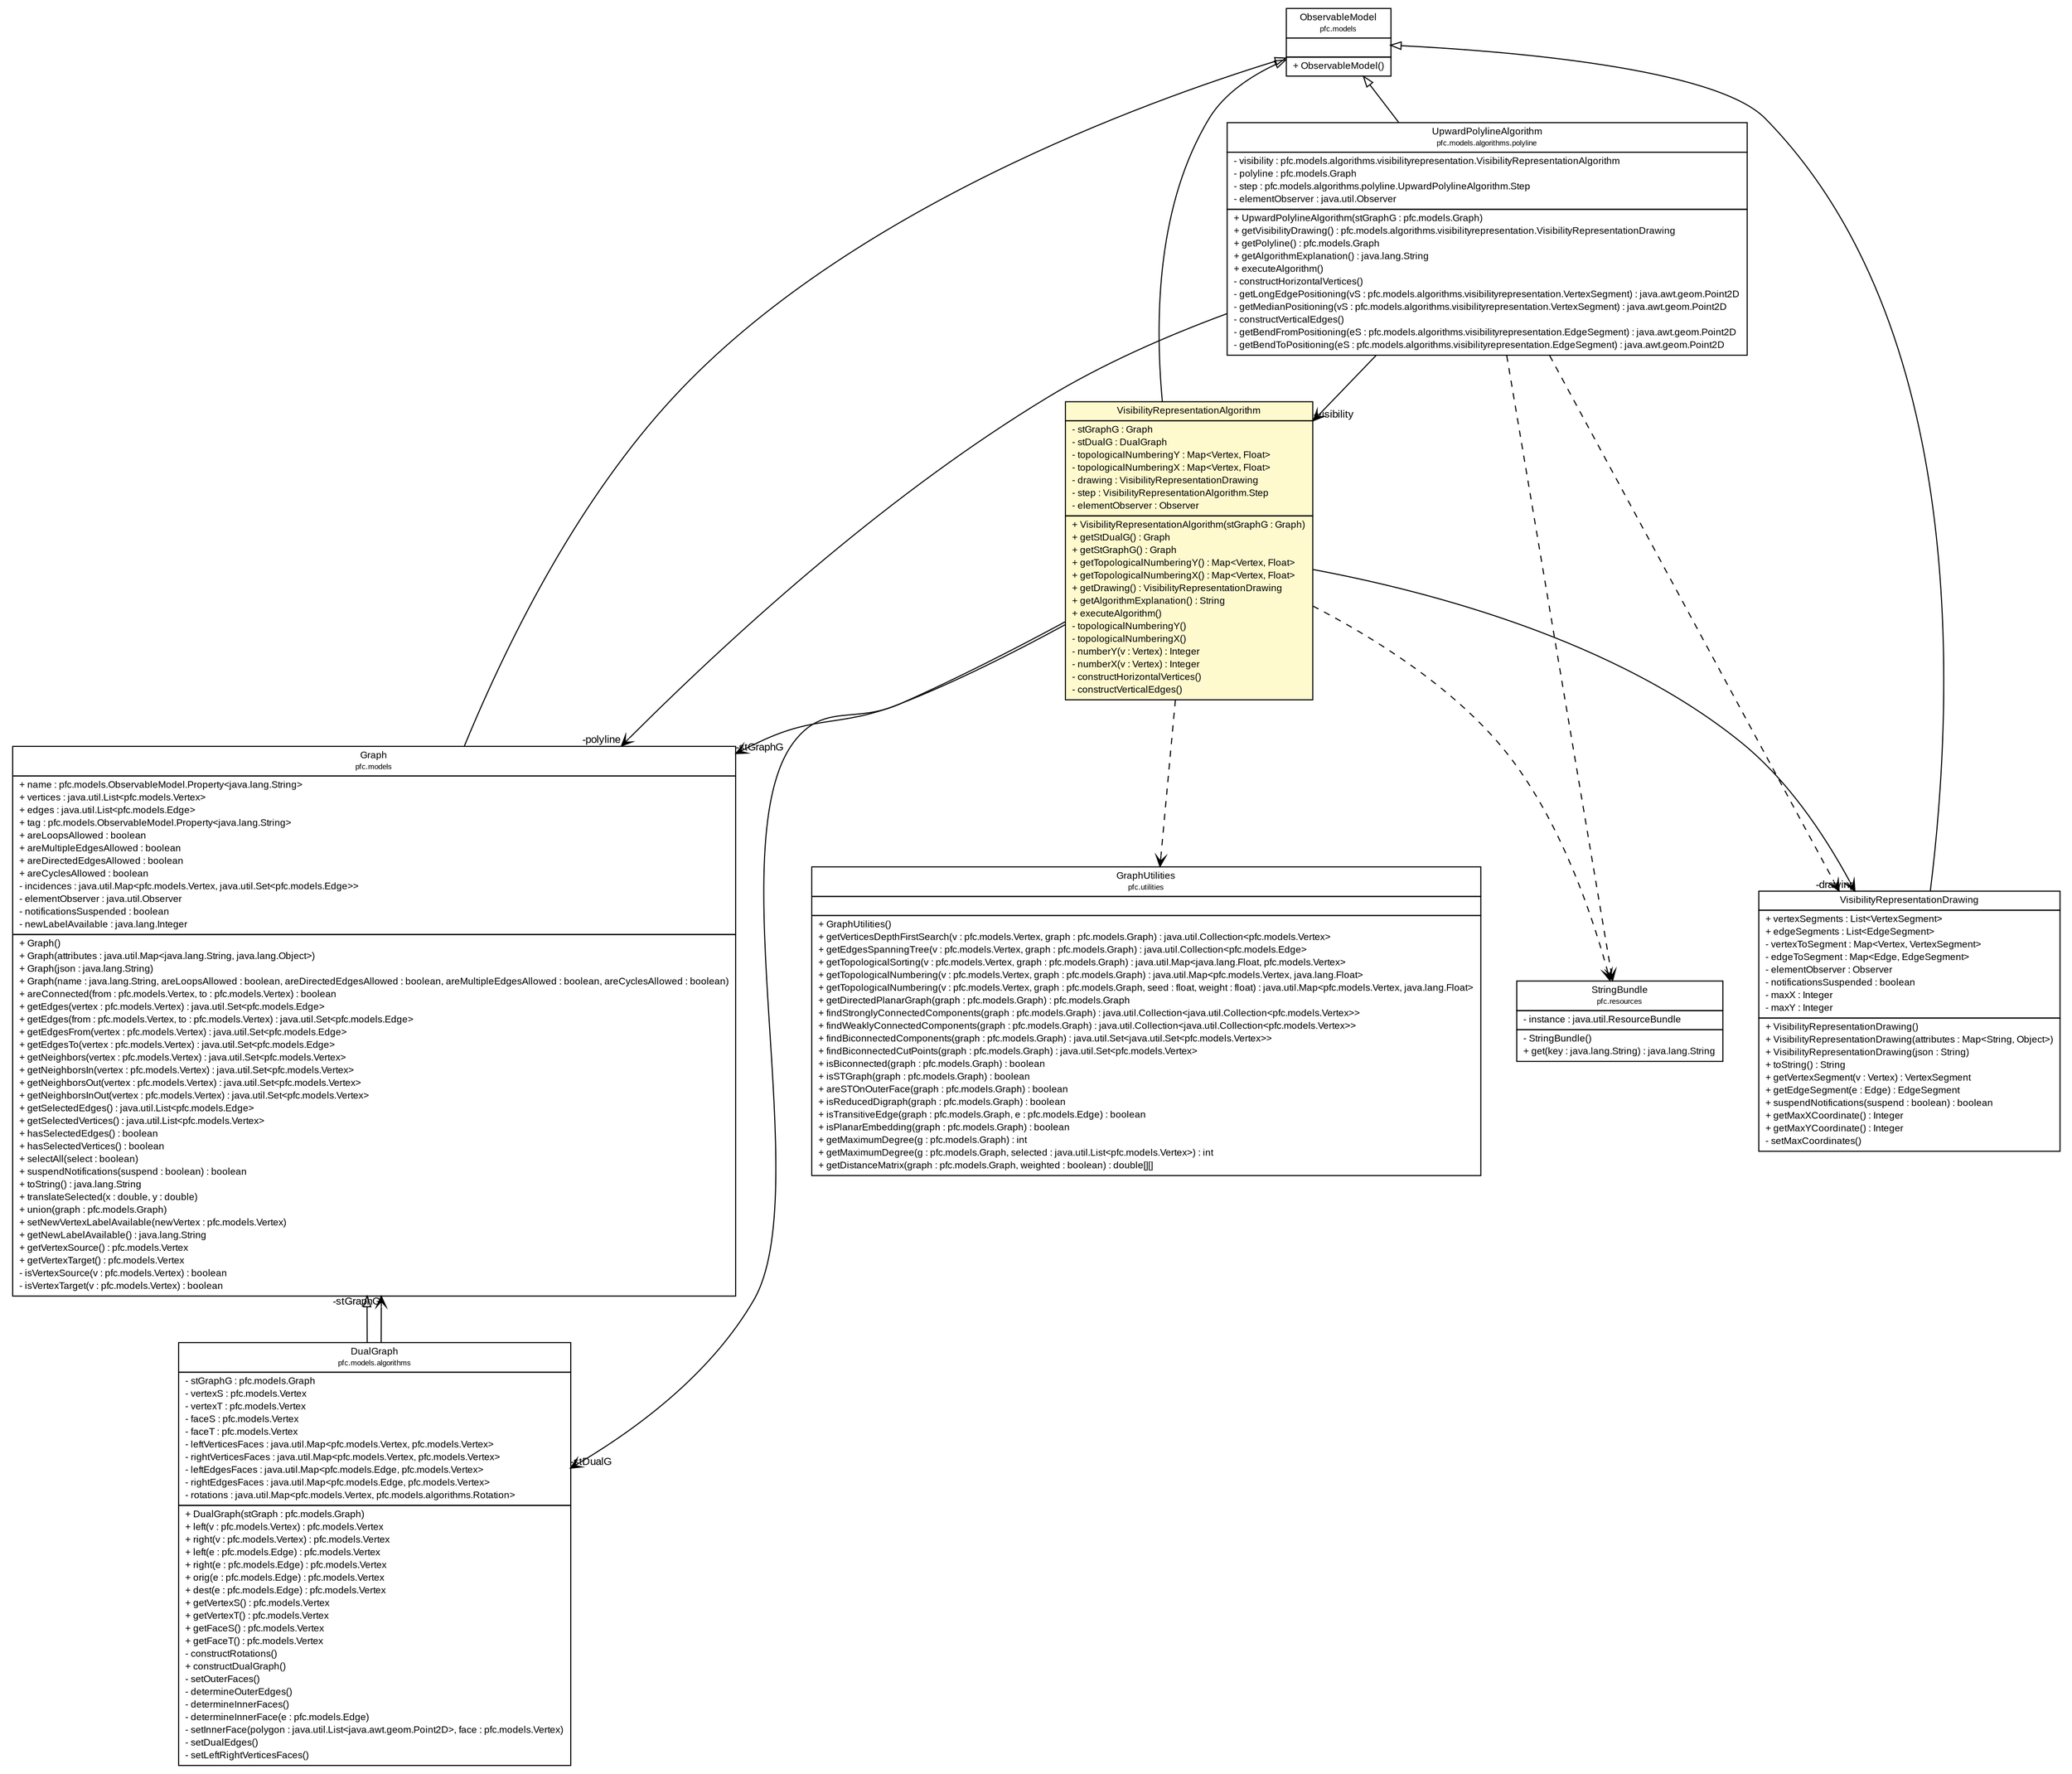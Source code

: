 #!/usr/local/bin/dot
#
# Class diagram 
# Generated by UMLGraph version R5_6 (http://www.umlgraph.org/)
#

digraph G {
	edge [fontname="arial",fontsize=10,labelfontname="arial",labelfontsize=10];
	node [fontname="arial",fontsize=10,shape=plaintext];
	nodesep=0.25;
	ranksep=0.5;
	// pfc.models.ObservableModel
	c17679 [label=<<table title="pfc.models.ObservableModel" border="0" cellborder="1" cellspacing="0" cellpadding="2" port="p" href="../../ObservableModel.html">
		<tr><td><table border="0" cellspacing="0" cellpadding="1">
<tr><td align="center" balign="center"> ObservableModel </td></tr>
<tr><td align="center" balign="center"><font point-size="7.0"> pfc.models </font></td></tr>
		</table></td></tr>
		<tr><td><table border="0" cellspacing="0" cellpadding="1">
<tr><td align="left" balign="left">  </td></tr>
		</table></td></tr>
		<tr><td><table border="0" cellspacing="0" cellpadding="1">
<tr><td align="left" balign="left"> + ObservableModel() </td></tr>
		</table></td></tr>
		</table>>, URL="../../ObservableModel.html", fontname="arial", fontcolor="black", fontsize=9.0];
	// pfc.models.Graph
	c17682 [label=<<table title="pfc.models.Graph" border="0" cellborder="1" cellspacing="0" cellpadding="2" port="p" href="../../Graph.html">
		<tr><td><table border="0" cellspacing="0" cellpadding="1">
<tr><td align="center" balign="center"> Graph </td></tr>
<tr><td align="center" balign="center"><font point-size="7.0"> pfc.models </font></td></tr>
		</table></td></tr>
		<tr><td><table border="0" cellspacing="0" cellpadding="1">
<tr><td align="left" balign="left"> + name : pfc.models.ObservableModel.Property&lt;java.lang.String&gt; </td></tr>
<tr><td align="left" balign="left"> + vertices : java.util.List&lt;pfc.models.Vertex&gt; </td></tr>
<tr><td align="left" balign="left"> + edges : java.util.List&lt;pfc.models.Edge&gt; </td></tr>
<tr><td align="left" balign="left"> + tag : pfc.models.ObservableModel.Property&lt;java.lang.String&gt; </td></tr>
<tr><td align="left" balign="left"> + areLoopsAllowed : boolean </td></tr>
<tr><td align="left" balign="left"> + areMultipleEdgesAllowed : boolean </td></tr>
<tr><td align="left" balign="left"> + areDirectedEdgesAllowed : boolean </td></tr>
<tr><td align="left" balign="left"> + areCyclesAllowed : boolean </td></tr>
<tr><td align="left" balign="left"> - incidences : java.util.Map&lt;pfc.models.Vertex, java.util.Set&lt;pfc.models.Edge&gt;&gt; </td></tr>
<tr><td align="left" balign="left"> - elementObserver : java.util.Observer </td></tr>
<tr><td align="left" balign="left"> - notificationsSuspended : boolean </td></tr>
<tr><td align="left" balign="left"> - newLabelAvailable : java.lang.Integer </td></tr>
		</table></td></tr>
		<tr><td><table border="0" cellspacing="0" cellpadding="1">
<tr><td align="left" balign="left"> + Graph() </td></tr>
<tr><td align="left" balign="left"> + Graph(attributes : java.util.Map&lt;java.lang.String, java.lang.Object&gt;) </td></tr>
<tr><td align="left" balign="left"> + Graph(json : java.lang.String) </td></tr>
<tr><td align="left" balign="left"> + Graph(name : java.lang.String, areLoopsAllowed : boolean, areDirectedEdgesAllowed : boolean, areMultipleEdgesAllowed : boolean, areCyclesAllowed : boolean) </td></tr>
<tr><td align="left" balign="left"> + areConnected(from : pfc.models.Vertex, to : pfc.models.Vertex) : boolean </td></tr>
<tr><td align="left" balign="left"> + getEdges(vertex : pfc.models.Vertex) : java.util.Set&lt;pfc.models.Edge&gt; </td></tr>
<tr><td align="left" balign="left"> + getEdges(from : pfc.models.Vertex, to : pfc.models.Vertex) : java.util.Set&lt;pfc.models.Edge&gt; </td></tr>
<tr><td align="left" balign="left"> + getEdgesFrom(vertex : pfc.models.Vertex) : java.util.Set&lt;pfc.models.Edge&gt; </td></tr>
<tr><td align="left" balign="left"> + getEdgesTo(vertex : pfc.models.Vertex) : java.util.Set&lt;pfc.models.Edge&gt; </td></tr>
<tr><td align="left" balign="left"> + getNeighbors(vertex : pfc.models.Vertex) : java.util.Set&lt;pfc.models.Vertex&gt; </td></tr>
<tr><td align="left" balign="left"> + getNeighborsIn(vertex : pfc.models.Vertex) : java.util.Set&lt;pfc.models.Vertex&gt; </td></tr>
<tr><td align="left" balign="left"> + getNeighborsOut(vertex : pfc.models.Vertex) : java.util.Set&lt;pfc.models.Vertex&gt; </td></tr>
<tr><td align="left" balign="left"> + getNeighborsInOut(vertex : pfc.models.Vertex) : java.util.Set&lt;pfc.models.Vertex&gt; </td></tr>
<tr><td align="left" balign="left"> + getSelectedEdges() : java.util.List&lt;pfc.models.Edge&gt; </td></tr>
<tr><td align="left" balign="left"> + getSelectedVertices() : java.util.List&lt;pfc.models.Vertex&gt; </td></tr>
<tr><td align="left" balign="left"> + hasSelectedEdges() : boolean </td></tr>
<tr><td align="left" balign="left"> + hasSelectedVertices() : boolean </td></tr>
<tr><td align="left" balign="left"> + selectAll(select : boolean) </td></tr>
<tr><td align="left" balign="left"> + suspendNotifications(suspend : boolean) : boolean </td></tr>
<tr><td align="left" balign="left"> + toString() : java.lang.String </td></tr>
<tr><td align="left" balign="left"> + translateSelected(x : double, y : double) </td></tr>
<tr><td align="left" balign="left"> + union(graph : pfc.models.Graph) </td></tr>
<tr><td align="left" balign="left"> + setNewVertexLabelAvailable(newVertex : pfc.models.Vertex) </td></tr>
<tr><td align="left" balign="left"> + getNewLabelAvailable() : java.lang.String </td></tr>
<tr><td align="left" balign="left"> + getVertexSource() : pfc.models.Vertex </td></tr>
<tr><td align="left" balign="left"> + getVertexTarget() : pfc.models.Vertex </td></tr>
<tr><td align="left" balign="left"> - isVertexSource(v : pfc.models.Vertex) : boolean </td></tr>
<tr><td align="left" balign="left"> - isVertexTarget(v : pfc.models.Vertex) : boolean </td></tr>
		</table></td></tr>
		</table>>, URL="../../Graph.html", fontname="arial", fontcolor="black", fontsize=9.0];
	// pfc.models.algorithms.DualGraph
	c17688 [label=<<table title="pfc.models.algorithms.DualGraph" border="0" cellborder="1" cellspacing="0" cellpadding="2" port="p" href="../DualGraph.html">
		<tr><td><table border="0" cellspacing="0" cellpadding="1">
<tr><td align="center" balign="center"> DualGraph </td></tr>
<tr><td align="center" balign="center"><font point-size="7.0"> pfc.models.algorithms </font></td></tr>
		</table></td></tr>
		<tr><td><table border="0" cellspacing="0" cellpadding="1">
<tr><td align="left" balign="left"> - stGraphG : pfc.models.Graph </td></tr>
<tr><td align="left" balign="left"> - vertexS : pfc.models.Vertex </td></tr>
<tr><td align="left" balign="left"> - vertexT : pfc.models.Vertex </td></tr>
<tr><td align="left" balign="left"> - faceS : pfc.models.Vertex </td></tr>
<tr><td align="left" balign="left"> - faceT : pfc.models.Vertex </td></tr>
<tr><td align="left" balign="left"> - leftVerticesFaces : java.util.Map&lt;pfc.models.Vertex, pfc.models.Vertex&gt; </td></tr>
<tr><td align="left" balign="left"> - rightVerticesFaces : java.util.Map&lt;pfc.models.Vertex, pfc.models.Vertex&gt; </td></tr>
<tr><td align="left" balign="left"> - leftEdgesFaces : java.util.Map&lt;pfc.models.Edge, pfc.models.Vertex&gt; </td></tr>
<tr><td align="left" balign="left"> - rightEdgesFaces : java.util.Map&lt;pfc.models.Edge, pfc.models.Vertex&gt; </td></tr>
<tr><td align="left" balign="left"> - rotations : java.util.Map&lt;pfc.models.Vertex, pfc.models.algorithms.Rotation&gt; </td></tr>
		</table></td></tr>
		<tr><td><table border="0" cellspacing="0" cellpadding="1">
<tr><td align="left" balign="left"> + DualGraph(stGraph : pfc.models.Graph) </td></tr>
<tr><td align="left" balign="left"> + left(v : pfc.models.Vertex) : pfc.models.Vertex </td></tr>
<tr><td align="left" balign="left"> + right(v : pfc.models.Vertex) : pfc.models.Vertex </td></tr>
<tr><td align="left" balign="left"> + left(e : pfc.models.Edge) : pfc.models.Vertex </td></tr>
<tr><td align="left" balign="left"> + right(e : pfc.models.Edge) : pfc.models.Vertex </td></tr>
<tr><td align="left" balign="left"> + orig(e : pfc.models.Edge) : pfc.models.Vertex </td></tr>
<tr><td align="left" balign="left"> + dest(e : pfc.models.Edge) : pfc.models.Vertex </td></tr>
<tr><td align="left" balign="left"> + getVertexS() : pfc.models.Vertex </td></tr>
<tr><td align="left" balign="left"> + getVertexT() : pfc.models.Vertex </td></tr>
<tr><td align="left" balign="left"> + getFaceS() : pfc.models.Vertex </td></tr>
<tr><td align="left" balign="left"> + getFaceT() : pfc.models.Vertex </td></tr>
<tr><td align="left" balign="left"> - constructRotations() </td></tr>
<tr><td align="left" balign="left"> + constructDualGraph() </td></tr>
<tr><td align="left" balign="left"> - setOuterFaces() </td></tr>
<tr><td align="left" balign="left"> - determineOuterEdges() </td></tr>
<tr><td align="left" balign="left"> - determineInnerFaces() </td></tr>
<tr><td align="left" balign="left"> - determineInnerFace(e : pfc.models.Edge) </td></tr>
<tr><td align="left" balign="left"> - setInnerFace(polygon : java.util.List&lt;java.awt.geom.Point2D&gt;, face : pfc.models.Vertex) </td></tr>
<tr><td align="left" balign="left"> - setDualEdges() </td></tr>
<tr><td align="left" balign="left"> - setLeftRightVerticesFaces() </td></tr>
		</table></td></tr>
		</table>>, URL="../DualGraph.html", fontname="arial", fontcolor="black", fontsize=9.0];
	// pfc.models.algorithms.polyline.UpwardPolylineAlgorithm
	c17698 [label=<<table title="pfc.models.algorithms.polyline.UpwardPolylineAlgorithm" border="0" cellborder="1" cellspacing="0" cellpadding="2" port="p" href="../polyline/UpwardPolylineAlgorithm.html">
		<tr><td><table border="0" cellspacing="0" cellpadding="1">
<tr><td align="center" balign="center"> UpwardPolylineAlgorithm </td></tr>
<tr><td align="center" balign="center"><font point-size="7.0"> pfc.models.algorithms.polyline </font></td></tr>
		</table></td></tr>
		<tr><td><table border="0" cellspacing="0" cellpadding="1">
<tr><td align="left" balign="left"> - visibility : pfc.models.algorithms.visibilityrepresentation.VisibilityRepresentationAlgorithm </td></tr>
<tr><td align="left" balign="left"> - polyline : pfc.models.Graph </td></tr>
<tr><td align="left" balign="left"> - step : pfc.models.algorithms.polyline.UpwardPolylineAlgorithm.Step </td></tr>
<tr><td align="left" balign="left"> - elementObserver : java.util.Observer </td></tr>
		</table></td></tr>
		<tr><td><table border="0" cellspacing="0" cellpadding="1">
<tr><td align="left" balign="left"> + UpwardPolylineAlgorithm(stGraphG : pfc.models.Graph) </td></tr>
<tr><td align="left" balign="left"> + getVisibilityDrawing() : pfc.models.algorithms.visibilityrepresentation.VisibilityRepresentationDrawing </td></tr>
<tr><td align="left" balign="left"> + getPolyline() : pfc.models.Graph </td></tr>
<tr><td align="left" balign="left"> + getAlgorithmExplanation() : java.lang.String </td></tr>
<tr><td align="left" balign="left"> + executeAlgorithm() </td></tr>
<tr><td align="left" balign="left"> - constructHorizontalVertices() </td></tr>
<tr><td align="left" balign="left"> - getLongEdgePositioning(vS : pfc.models.algorithms.visibilityrepresentation.VertexSegment) : java.awt.geom.Point2D </td></tr>
<tr><td align="left" balign="left"> - getMedianPositioning(vS : pfc.models.algorithms.visibilityrepresentation.VertexSegment) : java.awt.geom.Point2D </td></tr>
<tr><td align="left" balign="left"> - constructVerticalEdges() </td></tr>
<tr><td align="left" balign="left"> - getBendFromPositioning(eS : pfc.models.algorithms.visibilityrepresentation.EdgeSegment) : java.awt.geom.Point2D </td></tr>
<tr><td align="left" balign="left"> - getBendToPositioning(eS : pfc.models.algorithms.visibilityrepresentation.EdgeSegment) : java.awt.geom.Point2D </td></tr>
		</table></td></tr>
		</table>>, URL="../polyline/UpwardPolylineAlgorithm.html", fontname="arial", fontcolor="black", fontsize=9.0];
	// pfc.models.algorithms.visibilityrepresentation.VisibilityRepresentationDrawing
	c17708 [label=<<table title="pfc.models.algorithms.visibilityrepresentation.VisibilityRepresentationDrawing" border="0" cellborder="1" cellspacing="0" cellpadding="2" port="p" href="./VisibilityRepresentationDrawing.html">
		<tr><td><table border="0" cellspacing="0" cellpadding="1">
<tr><td align="center" balign="center"> VisibilityRepresentationDrawing </td></tr>
		</table></td></tr>
		<tr><td><table border="0" cellspacing="0" cellpadding="1">
<tr><td align="left" balign="left"> + vertexSegments : List&lt;VertexSegment&gt; </td></tr>
<tr><td align="left" balign="left"> + edgeSegments : List&lt;EdgeSegment&gt; </td></tr>
<tr><td align="left" balign="left"> - vertexToSegment : Map&lt;Vertex, VertexSegment&gt; </td></tr>
<tr><td align="left" balign="left"> - edgeToSegment : Map&lt;Edge, EdgeSegment&gt; </td></tr>
<tr><td align="left" balign="left"> - elementObserver : Observer </td></tr>
<tr><td align="left" balign="left"> - notificationsSuspended : boolean </td></tr>
<tr><td align="left" balign="left"> - maxX : Integer </td></tr>
<tr><td align="left" balign="left"> - maxY : Integer </td></tr>
		</table></td></tr>
		<tr><td><table border="0" cellspacing="0" cellpadding="1">
<tr><td align="left" balign="left"> + VisibilityRepresentationDrawing() </td></tr>
<tr><td align="left" balign="left"> + VisibilityRepresentationDrawing(attributes : Map&lt;String, Object&gt;) </td></tr>
<tr><td align="left" balign="left"> + VisibilityRepresentationDrawing(json : String) </td></tr>
<tr><td align="left" balign="left"> + toString() : String </td></tr>
<tr><td align="left" balign="left"> + getVertexSegment(v : Vertex) : VertexSegment </td></tr>
<tr><td align="left" balign="left"> + getEdgeSegment(e : Edge) : EdgeSegment </td></tr>
<tr><td align="left" balign="left"> + suspendNotifications(suspend : boolean) : boolean </td></tr>
<tr><td align="left" balign="left"> + getMaxXCoordinate() : Integer </td></tr>
<tr><td align="left" balign="left"> + getMaxYCoordinate() : Integer </td></tr>
<tr><td align="left" balign="left"> - setMaxCoordinates() </td></tr>
		</table></td></tr>
		</table>>, URL="./VisibilityRepresentationDrawing.html", fontname="arial", fontcolor="black", fontsize=9.0];
	// pfc.models.algorithms.visibilityrepresentation.VisibilityRepresentationAlgorithm
	c17711 [label=<<table title="pfc.models.algorithms.visibilityrepresentation.VisibilityRepresentationAlgorithm" border="0" cellborder="1" cellspacing="0" cellpadding="2" port="p" bgcolor="lemonChiffon" href="./VisibilityRepresentationAlgorithm.html">
		<tr><td><table border="0" cellspacing="0" cellpadding="1">
<tr><td align="center" balign="center"> VisibilityRepresentationAlgorithm </td></tr>
		</table></td></tr>
		<tr><td><table border="0" cellspacing="0" cellpadding="1">
<tr><td align="left" balign="left"> - stGraphG : Graph </td></tr>
<tr><td align="left" balign="left"> - stDualG : DualGraph </td></tr>
<tr><td align="left" balign="left"> - topologicalNumberingY : Map&lt;Vertex, Float&gt; </td></tr>
<tr><td align="left" balign="left"> - topologicalNumberingX : Map&lt;Vertex, Float&gt; </td></tr>
<tr><td align="left" balign="left"> - drawing : VisibilityRepresentationDrawing </td></tr>
<tr><td align="left" balign="left"> - step : VisibilityRepresentationAlgorithm.Step </td></tr>
<tr><td align="left" balign="left"> - elementObserver : Observer </td></tr>
		</table></td></tr>
		<tr><td><table border="0" cellspacing="0" cellpadding="1">
<tr><td align="left" balign="left"> + VisibilityRepresentationAlgorithm(stGraphG : Graph) </td></tr>
<tr><td align="left" balign="left"> + getStDualG() : Graph </td></tr>
<tr><td align="left" balign="left"> + getStGraphG() : Graph </td></tr>
<tr><td align="left" balign="left"> + getTopologicalNumberingY() : Map&lt;Vertex, Float&gt; </td></tr>
<tr><td align="left" balign="left"> + getTopologicalNumberingX() : Map&lt;Vertex, Float&gt; </td></tr>
<tr><td align="left" balign="left"> + getDrawing() : VisibilityRepresentationDrawing </td></tr>
<tr><td align="left" balign="left"> + getAlgorithmExplanation() : String </td></tr>
<tr><td align="left" balign="left"> + executeAlgorithm() </td></tr>
<tr><td align="left" balign="left"> - topologicalNumberingY() </td></tr>
<tr><td align="left" balign="left"> - topologicalNumberingX() </td></tr>
<tr><td align="left" balign="left"> - numberY(v : Vertex) : Integer </td></tr>
<tr><td align="left" balign="left"> - numberX(v : Vertex) : Integer </td></tr>
<tr><td align="left" balign="left"> - constructHorizontalVertices() </td></tr>
<tr><td align="left" balign="left"> - constructVerticalEdges() </td></tr>
		</table></td></tr>
		</table>>, URL="./VisibilityRepresentationAlgorithm.html", fontname="arial", fontcolor="black", fontsize=9.0];
	// pfc.resources.StringBundle
	c17715 [label=<<table title="pfc.resources.StringBundle" border="0" cellborder="1" cellspacing="0" cellpadding="2" port="p" href="../../../resources/StringBundle.html">
		<tr><td><table border="0" cellspacing="0" cellpadding="1">
<tr><td align="center" balign="center"> StringBundle </td></tr>
<tr><td align="center" balign="center"><font point-size="7.0"> pfc.resources </font></td></tr>
		</table></td></tr>
		<tr><td><table border="0" cellspacing="0" cellpadding="1">
<tr><td align="left" balign="left"> - instance : java.util.ResourceBundle </td></tr>
		</table></td></tr>
		<tr><td><table border="0" cellspacing="0" cellpadding="1">
<tr><td align="left" balign="left"> - StringBundle() </td></tr>
<tr><td align="left" balign="left"> + get(key : java.lang.String) : java.lang.String </td></tr>
		</table></td></tr>
		</table>>, URL="../../../resources/StringBundle.html", fontname="arial", fontcolor="black", fontsize=9.0];
	// pfc.utilities.GraphUtilities
	c17729 [label=<<table title="pfc.utilities.GraphUtilities" border="0" cellborder="1" cellspacing="0" cellpadding="2" port="p" href="../../../utilities/GraphUtilities.html">
		<tr><td><table border="0" cellspacing="0" cellpadding="1">
<tr><td align="center" balign="center"> GraphUtilities </td></tr>
<tr><td align="center" balign="center"><font point-size="7.0"> pfc.utilities </font></td></tr>
		</table></td></tr>
		<tr><td><table border="0" cellspacing="0" cellpadding="1">
<tr><td align="left" balign="left">  </td></tr>
		</table></td></tr>
		<tr><td><table border="0" cellspacing="0" cellpadding="1">
<tr><td align="left" balign="left"> + GraphUtilities() </td></tr>
<tr><td align="left" balign="left"> + getVerticesDepthFirstSearch(v : pfc.models.Vertex, graph : pfc.models.Graph) : java.util.Collection&lt;pfc.models.Vertex&gt; </td></tr>
<tr><td align="left" balign="left"> + getEdgesSpanningTree(v : pfc.models.Vertex, graph : pfc.models.Graph) : java.util.Collection&lt;pfc.models.Edge&gt; </td></tr>
<tr><td align="left" balign="left"> + getTopologicalSorting(v : pfc.models.Vertex, graph : pfc.models.Graph) : java.util.Map&lt;java.lang.Float, pfc.models.Vertex&gt; </td></tr>
<tr><td align="left" balign="left"> + getTopologicalNumbering(v : pfc.models.Vertex, graph : pfc.models.Graph) : java.util.Map&lt;pfc.models.Vertex, java.lang.Float&gt; </td></tr>
<tr><td align="left" balign="left"> + getTopologicalNumbering(v : pfc.models.Vertex, graph : pfc.models.Graph, seed : float, weight : float) : java.util.Map&lt;pfc.models.Vertex, java.lang.Float&gt; </td></tr>
<tr><td align="left" balign="left"> + getDirectedPlanarGraph(graph : pfc.models.Graph) : pfc.models.Graph </td></tr>
<tr><td align="left" balign="left"> + findStronglyConnectedComponents(graph : pfc.models.Graph) : java.util.Collection&lt;java.util.Collection&lt;pfc.models.Vertex&gt;&gt; </td></tr>
<tr><td align="left" balign="left"> + findWeaklyConnectedComponents(graph : pfc.models.Graph) : java.util.Collection&lt;java.util.Collection&lt;pfc.models.Vertex&gt;&gt; </td></tr>
<tr><td align="left" balign="left"> + findBiconnectedComponents(graph : pfc.models.Graph) : java.util.Set&lt;java.util.Set&lt;pfc.models.Vertex&gt;&gt; </td></tr>
<tr><td align="left" balign="left"> + findBiconnectedCutPoints(graph : pfc.models.Graph) : java.util.Set&lt;pfc.models.Vertex&gt; </td></tr>
<tr><td align="left" balign="left"> + isBiconnected(graph : pfc.models.Graph) : boolean </td></tr>
<tr><td align="left" balign="left"> + isSTGraph(graph : pfc.models.Graph) : boolean </td></tr>
<tr><td align="left" balign="left"> + areSTOnOuterFace(graph : pfc.models.Graph) : boolean </td></tr>
<tr><td align="left" balign="left"> + isReducedDigraph(graph : pfc.models.Graph) : boolean </td></tr>
<tr><td align="left" balign="left"> + isTransitiveEdge(graph : pfc.models.Graph, e : pfc.models.Edge) : boolean </td></tr>
<tr><td align="left" balign="left"> + isPlanarEmbedding(graph : pfc.models.Graph) : boolean </td></tr>
<tr><td align="left" balign="left"> + getMaximumDegree(g : pfc.models.Graph) : int </td></tr>
<tr><td align="left" balign="left"> + getMaximumDegree(g : pfc.models.Graph, selected : java.util.List&lt;pfc.models.Vertex&gt;) : int </td></tr>
<tr><td align="left" balign="left"> + getDistanceMatrix(graph : pfc.models.Graph, weighted : boolean) : double[][] </td></tr>
		</table></td></tr>
		</table>>, URL="../../../utilities/GraphUtilities.html", fontname="arial", fontcolor="black", fontsize=9.0];
	//pfc.models.Graph extends pfc.models.ObservableModel
	c17679:p -> c17682:p [dir=back,arrowtail=empty];
	//pfc.models.algorithms.DualGraph extends pfc.models.Graph
	c17682:p -> c17688:p [dir=back,arrowtail=empty];
	// pfc.models.algorithms.DualGraph NAVASSOC pfc.models.Graph
	c17688:p -> c17682:p [taillabel="", label="", headlabel="-stGraphG", fontname="arial", fontcolor="black", fontsize=10.0, color="black", arrowhead=open];
	//pfc.models.algorithms.polyline.UpwardPolylineAlgorithm extends pfc.models.ObservableModel
	c17679:p -> c17698:p [dir=back,arrowtail=empty];
	// pfc.models.algorithms.polyline.UpwardPolylineAlgorithm NAVASSOC pfc.models.Graph
	c17698:p -> c17682:p [taillabel="", label="", headlabel="-polyline", fontname="arial", fontcolor="black", fontsize=10.0, color="black", arrowhead=open];
	// pfc.models.algorithms.polyline.UpwardPolylineAlgorithm NAVASSOC pfc.models.algorithms.visibilityrepresentation.VisibilityRepresentationAlgorithm
	c17698:p -> c17711:p [taillabel="", label="", headlabel="-visibility", fontname="arial", fontcolor="black", fontsize=10.0, color="black", arrowhead=open];
	// pfc.models.algorithms.polyline.UpwardPolylineAlgorithm DEPEND pfc.models.algorithms.visibilityrepresentation.VisibilityRepresentationDrawing
	c17698:p -> c17708:p [taillabel="", label="", headlabel="", fontname="arial", fontcolor="black", fontsize=10.0, color="black", arrowhead=open, style=dashed];
	// pfc.models.algorithms.polyline.UpwardPolylineAlgorithm DEPEND pfc.resources.StringBundle
	c17698:p -> c17715:p [taillabel="", label="", headlabel="", fontname="arial", fontcolor="black", fontsize=10.0, color="black", arrowhead=open, style=dashed];
	//pfc.models.algorithms.visibilityrepresentation.VisibilityRepresentationDrawing extends pfc.models.ObservableModel
	c17679:p -> c17708:p [dir=back,arrowtail=empty];
	//pfc.models.algorithms.visibilityrepresentation.VisibilityRepresentationAlgorithm extends pfc.models.ObservableModel
	c17679:p -> c17711:p [dir=back,arrowtail=empty];
	// pfc.models.algorithms.visibilityrepresentation.VisibilityRepresentationAlgorithm NAVASSOC pfc.models.Graph
	c17711:p -> c17682:p [taillabel="", label="", headlabel="-stGraphG", fontname="arial", fontcolor="black", fontsize=10.0, color="black", arrowhead=open];
	// pfc.models.algorithms.visibilityrepresentation.VisibilityRepresentationAlgorithm NAVASSOC pfc.models.algorithms.DualGraph
	c17711:p -> c17688:p [taillabel="", label="", headlabel="-stDualG", fontname="arial", fontcolor="black", fontsize=10.0, color="black", arrowhead=open];
	// pfc.models.algorithms.visibilityrepresentation.VisibilityRepresentationAlgorithm NAVASSOC pfc.models.algorithms.visibilityrepresentation.VisibilityRepresentationDrawing
	c17711:p -> c17708:p [taillabel="", label="", headlabel="-drawing", fontname="arial", fontcolor="black", fontsize=10.0, color="black", arrowhead=open];
	// pfc.models.algorithms.visibilityrepresentation.VisibilityRepresentationAlgorithm DEPEND pfc.utilities.GraphUtilities
	c17711:p -> c17729:p [taillabel="", label="", headlabel="", fontname="arial", fontcolor="black", fontsize=10.0, color="black", arrowhead=open, style=dashed];
	// pfc.models.algorithms.visibilityrepresentation.VisibilityRepresentationAlgorithm DEPEND pfc.resources.StringBundle
	c17711:p -> c17715:p [taillabel="", label="", headlabel="", fontname="arial", fontcolor="black", fontsize=10.0, color="black", arrowhead=open, style=dashed];
}

